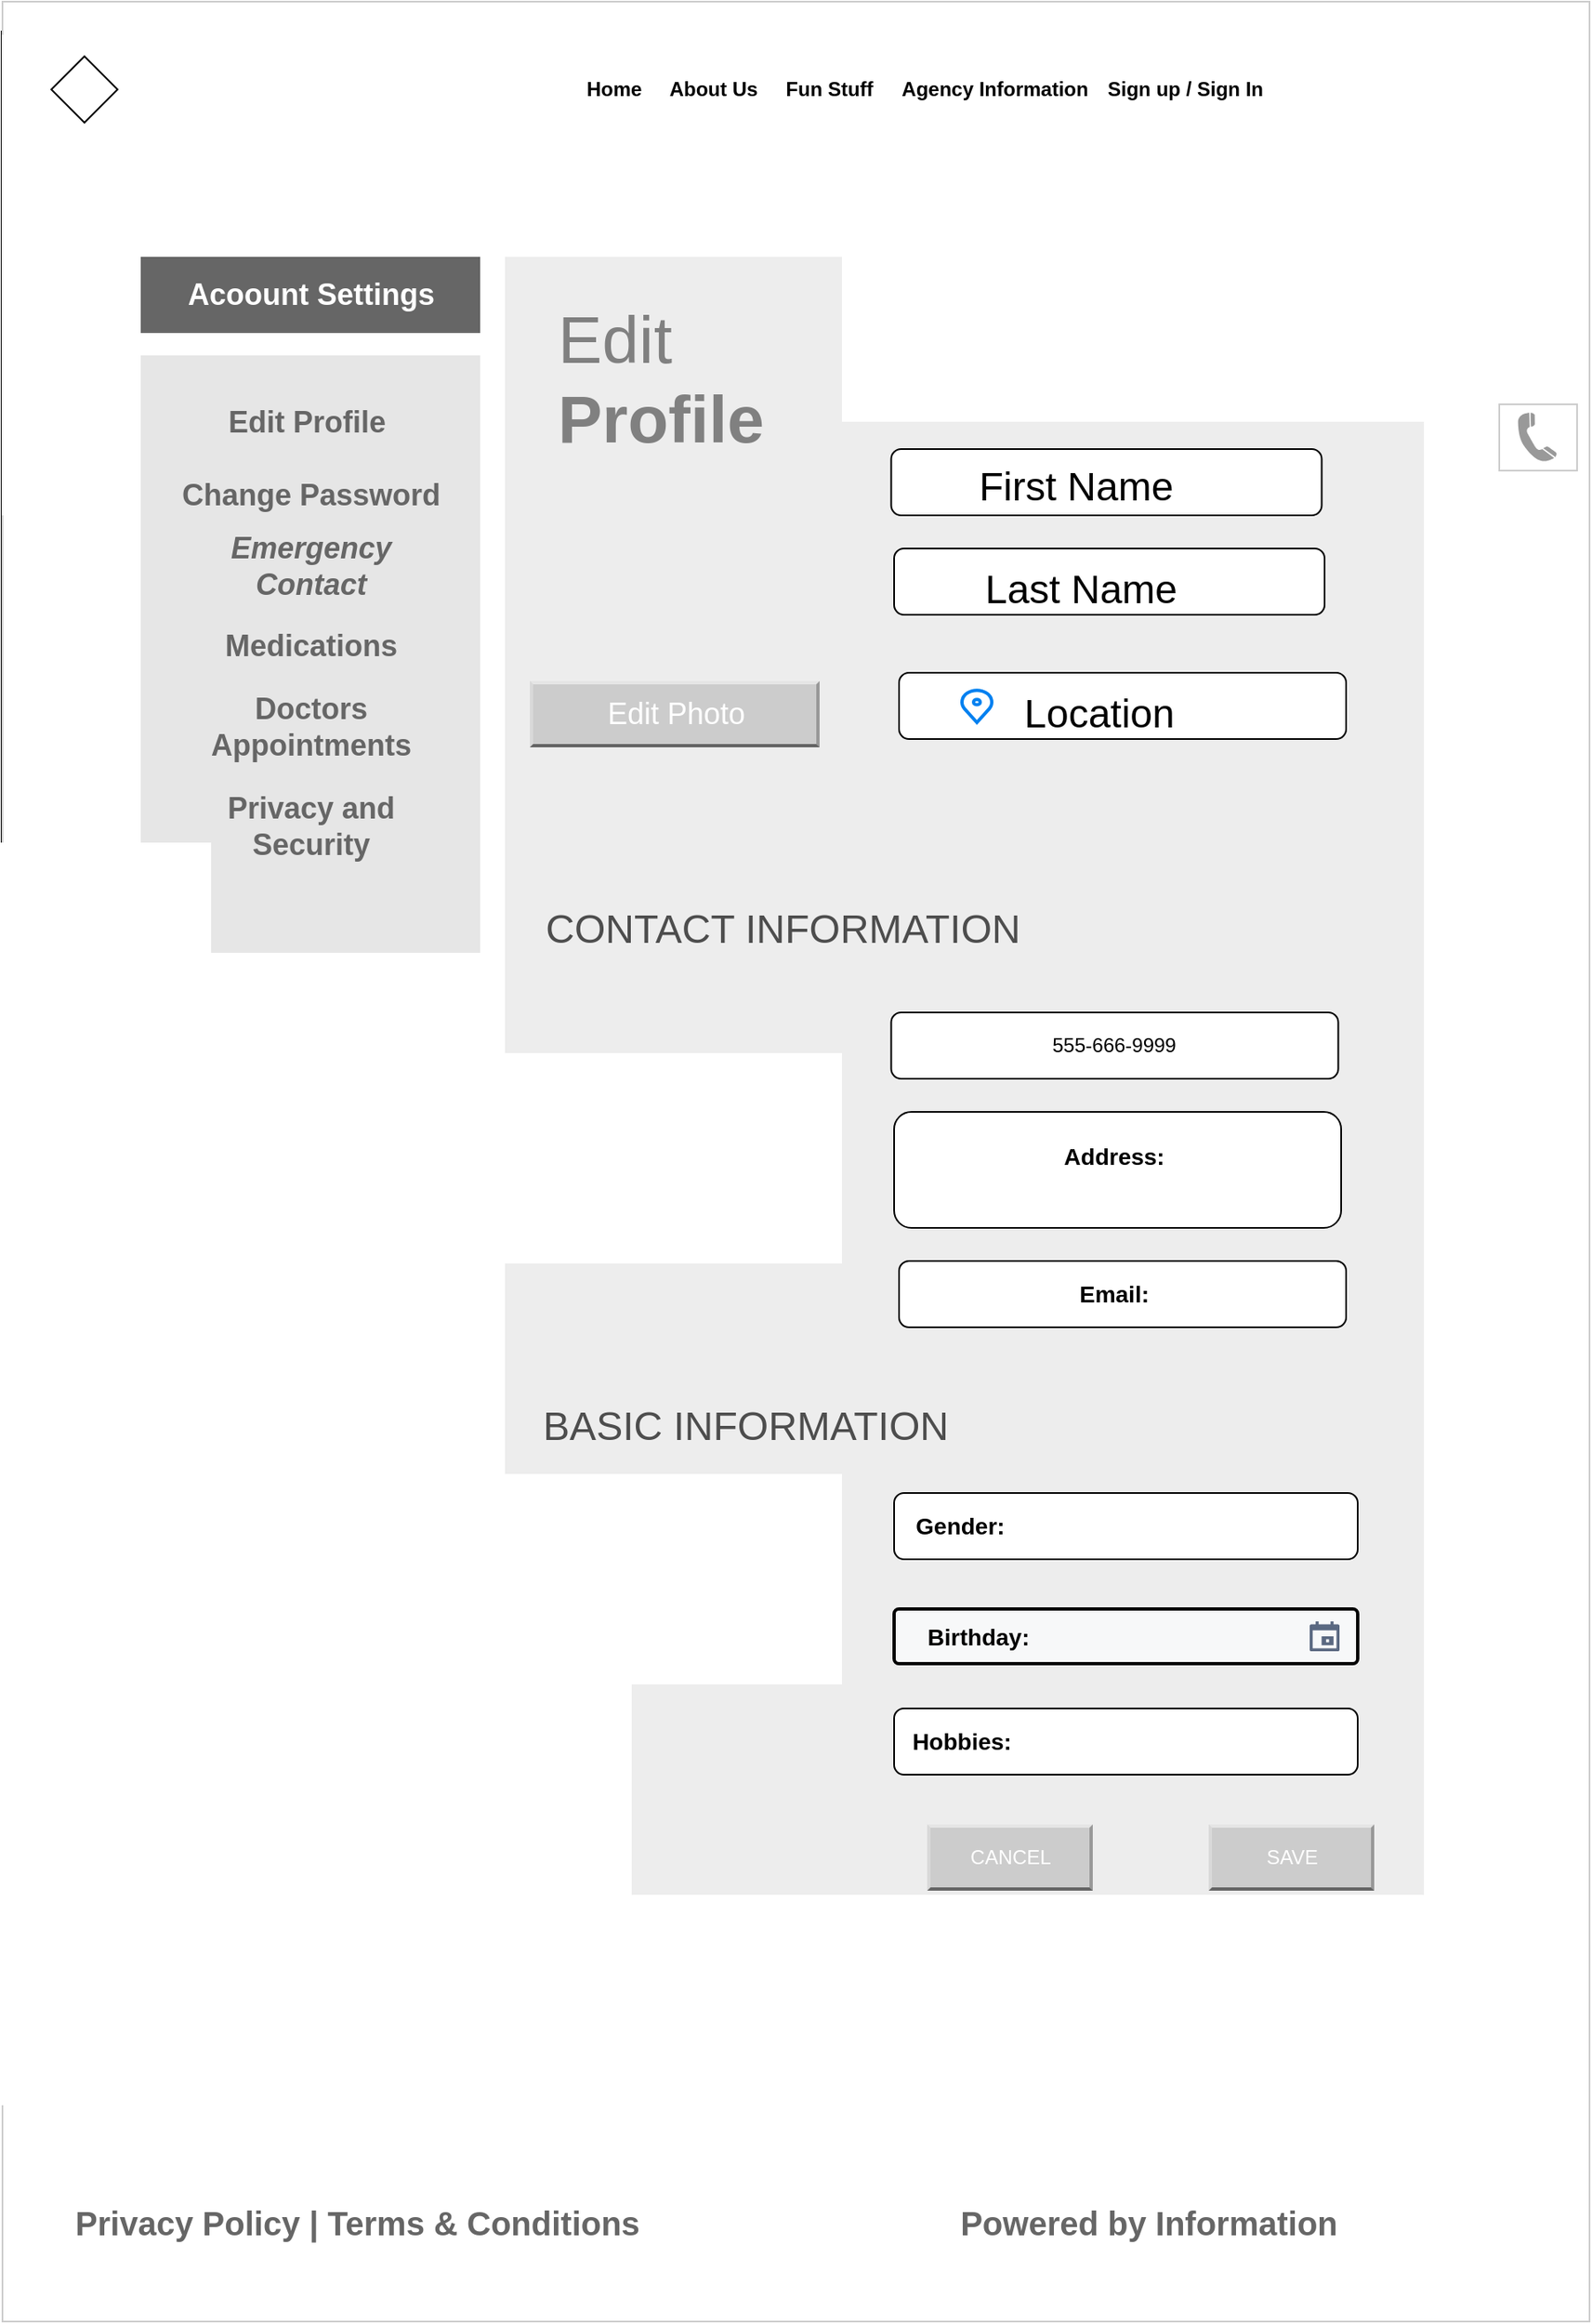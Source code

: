 <mxfile version="13.6.2" type="github" pages="2">
  <diagram id="FG9BS8m6Aq1ZOrA0WvgN" name="Page-1">
    <mxGraphModel dx="473" dy="1358" grid="1" gridSize="10" guides="1" tooltips="1" connect="1" arrows="1" fold="1" page="1" pageScale="1" pageWidth="850" pageHeight="1100" math="0" shadow="0">
      <root>
        <mxCell id="0" />
        <mxCell id="1" parent="0" />
        <mxCell id="u197wY4B6SGhlcCvIEL5-1" value="" style="group" vertex="1" connectable="0" parent="1">
          <mxGeometry x="81" y="-1040" width="959" height="1400" as="geometry" />
        </mxCell>
        <mxCell id="Cww_4uUf4-sxZRk8ilHu-10" value="" style="group;strokeColor=#000000;container=0;" vertex="1" connectable="0" parent="u197wY4B6SGhlcCvIEL5-1">
          <mxGeometry y="18" width="880.5" height="932" as="geometry" />
        </mxCell>
        <mxCell id="Cww_4uUf4-sxZRk8ilHu-11" value="" style="group;fillColor=#E6E6E6;container=0;" vertex="1" connectable="0" parent="u197wY4B6SGhlcCvIEL5-1">
          <mxGeometry y="18" width="880.5" height="932" as="geometry" />
        </mxCell>
        <mxCell id="Cww_4uUf4-sxZRk8ilHu-12" value="" style="rounded=0;whiteSpace=wrap;html=1;strokeColor=#CCCCCC;" vertex="1" parent="u197wY4B6SGhlcCvIEL5-1">
          <mxGeometry x="0.5" width="958.5" height="1400" as="geometry" />
        </mxCell>
        <mxCell id="Cww_4uUf4-sxZRk8ilHu-13" value="" style="rounded=0;whiteSpace=wrap;html=1;fontFamily=Times New Roman;strokeColor=none;" vertex="1" parent="u197wY4B6SGhlcCvIEL5-1">
          <mxGeometry y="20" width="880" height="290" as="geometry" />
        </mxCell>
        <mxCell id="Cww_4uUf4-sxZRk8ilHu-14" value="" style="rhombus;whiteSpace=wrap;html=1;fontFamily=Helvetica;fontSize=12;fontColor=#000000;align=center;strokeColor=#000000;fillColor=#ffffff;" vertex="1" parent="u197wY4B6SGhlcCvIEL5-1">
          <mxGeometry x="30" y="33" width="40" height="40" as="geometry" />
        </mxCell>
        <mxCell id="Cww_4uUf4-sxZRk8ilHu-15" value="" style="group;fontStyle=1" vertex="1" connectable="0" parent="u197wY4B6SGhlcCvIEL5-1">
          <mxGeometry x="350" y="43" width="420" height="20" as="geometry" />
        </mxCell>
        <mxCell id="Cww_4uUf4-sxZRk8ilHu-16" value="&lt;b&gt;Home&lt;/b&gt;" style="text;html=1;strokeColor=none;fillColor=none;align=center;verticalAlign=middle;whiteSpace=wrap;rounded=0;" vertex="1" parent="Cww_4uUf4-sxZRk8ilHu-15">
          <mxGeometry width="40" height="20" as="geometry" />
        </mxCell>
        <mxCell id="Cww_4uUf4-sxZRk8ilHu-17" value="&lt;b&gt;About Us&lt;/b&gt;" style="text;html=1;strokeColor=none;fillColor=none;align=center;verticalAlign=middle;whiteSpace=wrap;rounded=0;" vertex="1" parent="Cww_4uUf4-sxZRk8ilHu-15">
          <mxGeometry x="50" width="60" height="20" as="geometry" />
        </mxCell>
        <mxCell id="Cww_4uUf4-sxZRk8ilHu-18" value="&lt;b&gt;Agency Information&lt;/b&gt;" style="text;html=1;strokeColor=none;fillColor=none;align=center;verticalAlign=middle;whiteSpace=wrap;rounded=0;" vertex="1" parent="Cww_4uUf4-sxZRk8ilHu-15">
          <mxGeometry x="190" width="120" height="20" as="geometry" />
        </mxCell>
        <mxCell id="Cww_4uUf4-sxZRk8ilHu-19" value="&lt;b&gt;Sign up / Sign In&lt;/b&gt;" style="text;html=1;strokeColor=none;fillColor=none;align=center;verticalAlign=middle;whiteSpace=wrap;rounded=0;" vertex="1" parent="Cww_4uUf4-sxZRk8ilHu-15">
          <mxGeometry x="310" width="110" height="20" as="geometry" />
        </mxCell>
        <mxCell id="Cww_4uUf4-sxZRk8ilHu-20" value="Fun Stuff" style="text;html=1;strokeColor=none;fillColor=none;align=center;verticalAlign=middle;whiteSpace=wrap;rounded=0;fontStyle=1" vertex="1" parent="Cww_4uUf4-sxZRk8ilHu-15">
          <mxGeometry x="120" width="60" height="20" as="geometry" />
        </mxCell>
        <mxCell id="Cww_4uUf4-sxZRk8ilHu-21" style="edgeStyle=orthogonalEdgeStyle;rounded=0;orthogonalLoop=1;jettySize=auto;html=1;exitX=0.5;exitY=1;exitDx=0;exitDy=0;" edge="1" parent="Cww_4uUf4-sxZRk8ilHu-15" source="Cww_4uUf4-sxZRk8ilHu-20" target="Cww_4uUf4-sxZRk8ilHu-20">
          <mxGeometry relative="1" as="geometry" />
        </mxCell>
        <mxCell id="Cww_4uUf4-sxZRk8ilHu-22" value="" style="rounded=0;whiteSpace=wrap;html=1;fontColor=#CCCCCC;strokeColor=#CCCCCC;" vertex="1" parent="u197wY4B6SGhlcCvIEL5-1">
          <mxGeometry x="904.5" y="243" width="47" height="40" as="geometry" />
        </mxCell>
        <mxCell id="Cww_4uUf4-sxZRk8ilHu-23" value="" style="shape=mxgraph.signs.tech.telephone_3;html=1;strokeColor=none;verticalLabelPosition=bottom;verticalAlign=top;align=center;fontColor=#CCCCCC;fillColor=#999999;" vertex="1" parent="u197wY4B6SGhlcCvIEL5-1">
          <mxGeometry x="915.75" y="248" width="23.5" height="30" as="geometry" />
        </mxCell>
        <mxCell id="Cww_4uUf4-sxZRk8ilHu-24" value="&lt;b&gt;&lt;font style=&quot;font-size: 20px&quot; color=&quot;#666666&quot;&gt;Powered by Information&lt;/font&gt;&lt;/b&gt;" style="text;html=1;strokeColor=none;fillColor=none;align=center;verticalAlign=middle;whiteSpace=wrap;rounded=0;fontFamily=Helvetica;fontSize=15;fontColor=#FFFFFF;" vertex="1" parent="u197wY4B6SGhlcCvIEL5-1">
          <mxGeometry x="539" y="1330" width="307.5" height="20" as="geometry" />
        </mxCell>
        <mxCell id="Cww_4uUf4-sxZRk8ilHu-25" value="" style="group" vertex="1" connectable="0" parent="u197wY4B6SGhlcCvIEL5-1">
          <mxGeometry x="84" y="154" width="815" height="660" as="geometry" />
        </mxCell>
        <mxCell id="Cww_4uUf4-sxZRk8ilHu-28" value="" style="rounded=0;whiteSpace=wrap;html=1;fillColor=#666666;strokeColor=none;" vertex="1" parent="Cww_4uUf4-sxZRk8ilHu-25">
          <mxGeometry width="205" height="45.961" as="geometry" />
        </mxCell>
        <mxCell id="Cww_4uUf4-sxZRk8ilHu-29" value="" style="rounded=0;whiteSpace=wrap;html=1;fillColor=#E6E6E6;strokeColor=none;" vertex="1" parent="Cww_4uUf4-sxZRk8ilHu-25">
          <mxGeometry y="59.44" width="205" height="360.56" as="geometry" />
        </mxCell>
        <mxCell id="Cww_4uUf4-sxZRk8ilHu-30" value="&lt;font style=&quot;font-size: 18px&quot; color=&quot;#ffffff&quot;&gt;&lt;b&gt;Acoount Settings&lt;/b&gt;&lt;/font&gt;" style="text;html=1;strokeColor=none;fillColor=none;align=center;verticalAlign=middle;whiteSpace=wrap;rounded=0;" vertex="1" parent="Cww_4uUf4-sxZRk8ilHu-25">
          <mxGeometry x="17.5" y="5.362" width="170" height="35.237" as="geometry" />
        </mxCell>
        <mxCell id="Cww_4uUf4-sxZRk8ilHu-31" value="&lt;font color=&quot;#666666&quot;&gt;&lt;span style=&quot;font-size: 18px&quot;&gt;&lt;b&gt;Edit Profile&amp;nbsp;&lt;/b&gt;&lt;/span&gt;&lt;/font&gt;" style="text;html=1;strokeColor=none;fillColor=none;align=center;verticalAlign=middle;whiteSpace=wrap;rounded=0;" vertex="1" parent="Cww_4uUf4-sxZRk8ilHu-25">
          <mxGeometry x="17.5" y="82.73" width="170" height="35.237" as="geometry" />
        </mxCell>
        <mxCell id="Cww_4uUf4-sxZRk8ilHu-32" value="&lt;font color=&quot;#666666&quot;&gt;&lt;span style=&quot;font-size: 18px&quot;&gt;&lt;b&gt;Change Password&lt;/b&gt;&lt;/span&gt;&lt;/font&gt;" style="text;html=1;strokeColor=none;fillColor=none;align=center;verticalAlign=middle;whiteSpace=wrap;rounded=0;" vertex="1" parent="Cww_4uUf4-sxZRk8ilHu-25">
          <mxGeometry x="17.5" y="125.996" width="170" height="35.237" as="geometry" />
        </mxCell>
        <mxCell id="Cww_4uUf4-sxZRk8ilHu-33" value="&lt;font color=&quot;#666666&quot;&gt;&lt;span style=&quot;font-size: 18px&quot;&gt;&lt;b&gt;&lt;i&gt;Emergency Contact&lt;/i&gt;&lt;/b&gt;&lt;/span&gt;&lt;/font&gt;" style="text;html=1;strokeColor=none;fillColor=none;align=center;verticalAlign=middle;whiteSpace=wrap;rounded=0;" vertex="1" parent="Cww_4uUf4-sxZRk8ilHu-25">
          <mxGeometry x="17.5" y="169.023" width="170" height="35.237" as="geometry" />
        </mxCell>
        <mxCell id="Cww_4uUf4-sxZRk8ilHu-34" value="&lt;font color=&quot;#666666&quot;&gt;&lt;span style=&quot;font-size: 18px&quot;&gt;&lt;b&gt;Medications&lt;/b&gt;&lt;/span&gt;&lt;/font&gt;" style="text;html=1;strokeColor=none;fillColor=none;align=center;verticalAlign=middle;whiteSpace=wrap;rounded=0;" vertex="1" parent="Cww_4uUf4-sxZRk8ilHu-25">
          <mxGeometry x="17.5" y="217.29" width="170" height="35.237" as="geometry" />
        </mxCell>
        <mxCell id="Cww_4uUf4-sxZRk8ilHu-35" value="&lt;font color=&quot;#666666&quot;&gt;&lt;span style=&quot;font-size: 18px&quot;&gt;&lt;b&gt;Doctors Appointments&lt;/b&gt;&lt;/span&gt;&lt;/font&gt;" style="text;html=1;strokeColor=none;fillColor=none;align=center;verticalAlign=middle;whiteSpace=wrap;rounded=0;" vertex="1" parent="Cww_4uUf4-sxZRk8ilHu-25">
          <mxGeometry x="17.5" y="265.996" width="170" height="35.237" as="geometry" />
        </mxCell>
        <mxCell id="Cww_4uUf4-sxZRk8ilHu-36" value="&lt;font color=&quot;#666666&quot;&gt;&lt;span style=&quot;font-size: 18px&quot;&gt;&lt;b&gt;Privacy and Security&lt;/b&gt;&lt;/span&gt;&lt;/font&gt;" style="text;html=1;strokeColor=none;fillColor=none;align=center;verticalAlign=middle;whiteSpace=wrap;rounded=0;" vertex="1" parent="Cww_4uUf4-sxZRk8ilHu-25">
          <mxGeometry x="17.5" y="326.003" width="170" height="35.237" as="geometry" />
        </mxCell>
        <mxCell id="Cww_4uUf4-sxZRk8ilHu-57" value="&lt;b&gt;&lt;font style=&quot;font-size: 20px&quot; color=&quot;#666666&quot;&gt;Privacy Policy | Terms &amp;amp; Conditions&lt;/font&gt;&lt;/b&gt;" style="text;html=1;strokeColor=none;fillColor=none;align=center;verticalAlign=middle;whiteSpace=wrap;rounded=0;fontFamily=Helvetica;fontSize=15;fontColor=#FFFFFF;" vertex="1" parent="u197wY4B6SGhlcCvIEL5-1">
          <mxGeometry y="1330" width="430" height="20" as="geometry" />
        </mxCell>
        <mxCell id="Cww_4uUf4-sxZRk8ilHu-58" value="" style="rounded=0;whiteSpace=wrap;html=1;fontFamily=Helvetica;fontSize=25;fontColor=#333333;strokeColor=none;fillColor=#EDEDED;" vertex="1" parent="u197wY4B6SGhlcCvIEL5-1">
          <mxGeometry x="304" y="154" width="555" height="1086" as="geometry" />
        </mxCell>
        <mxCell id="Cww_4uUf4-sxZRk8ilHu-59" value="&lt;font color=&quot;#808080&quot;&gt;Edit&lt;br&gt;&lt;b&gt;Profile&lt;/b&gt;&lt;br&gt;&lt;/font&gt;" style="text;html=1;strokeColor=none;fillColor=none;align=left;verticalAlign=middle;whiteSpace=wrap;rounded=0;fontFamily=Helvetica;fontSize=40;fontColor=#666666;" vertex="1" parent="u197wY4B6SGhlcCvIEL5-1">
          <mxGeometry x="334" y="180" width="220" height="94" as="geometry" />
        </mxCell>
        <mxCell id="Cww_4uUf4-sxZRk8ilHu-86" value="" style="rounded=1;whiteSpace=wrap;html=1;fillColor=#FFFFFF;" vertex="1" parent="u197wY4B6SGhlcCvIEL5-1">
          <mxGeometry x="537.25" y="270" width="260" height="40" as="geometry" />
        </mxCell>
        <mxCell id="Cww_4uUf4-sxZRk8ilHu-88" value="" style="shape=image;html=1;verticalAlign=top;verticalLabelPosition=bottom;labelBackgroundColor=#ffffff;imageAspect=0;aspect=fixed;image=https://cdn0.iconfinder.com/data/icons/small-n-flat/24/678099-profile-filled-128.png;opacity=20;" vertex="1" parent="u197wY4B6SGhlcCvIEL5-1">
          <mxGeometry x="344" y="270" width="128" height="128" as="geometry" />
        </mxCell>
        <mxCell id="Cww_4uUf4-sxZRk8ilHu-81" value="&lt;font style=&quot;font-size: 18px&quot;&gt;Edit Photo&lt;/font&gt;" style="labelPosition=center;verticalLabelPosition=middle;align=center;html=1;shape=mxgraph.basic.shaded_button;dx=2;fontColor=#ffffff;strokeColor=#CCCCCC;fillColor=#CCCCCC;" vertex="1" parent="u197wY4B6SGhlcCvIEL5-1">
          <mxGeometry x="319" y="410" width="175" height="40" as="geometry" />
        </mxCell>
        <mxCell id="Cww_4uUf4-sxZRk8ilHu-93" value="" style="rounded=1;whiteSpace=wrap;html=1;fillColor=#FFFFFF;" vertex="1" parent="u197wY4B6SGhlcCvIEL5-1">
          <mxGeometry x="539" y="330" width="260" height="40" as="geometry" />
        </mxCell>
        <mxCell id="Cww_4uUf4-sxZRk8ilHu-98" value="" style="group" vertex="1" connectable="0" parent="u197wY4B6SGhlcCvIEL5-1">
          <mxGeometry x="569" y="410" width="270" height="40" as="geometry" />
        </mxCell>
        <mxCell id="Cww_4uUf4-sxZRk8ilHu-85" value="" style="rounded=1;whiteSpace=wrap;html=1;fillColor=#FFFFFF;" vertex="1" parent="Cww_4uUf4-sxZRk8ilHu-98">
          <mxGeometry x="-27" y="-5" width="270" height="40" as="geometry" />
        </mxCell>
        <mxCell id="Cww_4uUf4-sxZRk8ilHu-84" value="&lt;font style=&quot;font-size: 24px&quot;&gt;Location&lt;/font&gt;" style="text;html=1;strokeColor=none;fillColor=none;align=center;verticalAlign=middle;whiteSpace=wrap;rounded=0;" vertex="1" parent="Cww_4uUf4-sxZRk8ilHu-98">
          <mxGeometry x="51.25" y="5" width="86" height="30" as="geometry" />
        </mxCell>
        <mxCell id="Cww_4uUf4-sxZRk8ilHu-63" value="" style="html=1;verticalLabelPosition=bottom;align=center;labelBackgroundColor=#ffffff;verticalAlign=top;strokeWidth=2;strokeColor=#0080F0;shadow=0;dashed=0;shape=mxgraph.ios7.icons.location;" vertex="1" parent="Cww_4uUf4-sxZRk8ilHu-98">
          <mxGeometry x="10" y="5" width="20" height="20" as="geometry" />
        </mxCell>
        <mxCell id="Cww_4uUf4-sxZRk8ilHu-64" value="&lt;font style=&quot;font-size: 24px&quot;&gt;CONTACT INFORMATION&lt;/font&gt;" style="text;html=1;strokeColor=none;align=center;verticalAlign=middle;whiteSpace=wrap;rounded=0;fontColor=#4D4D4D;" vertex="1" parent="u197wY4B6SGhlcCvIEL5-1">
          <mxGeometry x="319" y="550" width="306" height="20" as="geometry" />
        </mxCell>
        <mxCell id="Cww_4uUf4-sxZRk8ilHu-66" value="555-666-9999" style="rounded=1;whiteSpace=wrap;html=1;fillColor=#FFFFFF;" vertex="1" parent="u197wY4B6SGhlcCvIEL5-1">
          <mxGeometry x="537.25" y="610" width="270" height="40" as="geometry" />
        </mxCell>
        <mxCell id="Cww_4uUf4-sxZRk8ilHu-69" value="" style="rounded=1;whiteSpace=wrap;html=1;fillColor=#FFFFFF;" vertex="1" parent="u197wY4B6SGhlcCvIEL5-1">
          <mxGeometry x="539" y="670" width="270" height="70" as="geometry" />
        </mxCell>
        <mxCell id="Cww_4uUf4-sxZRk8ilHu-70" value="" style="rounded=1;whiteSpace=wrap;html=1;fillColor=#FFFFFF;" vertex="1" parent="u197wY4B6SGhlcCvIEL5-1">
          <mxGeometry x="542" y="760" width="270" height="40" as="geometry" />
        </mxCell>
        <mxCell id="Cww_4uUf4-sxZRk8ilHu-71" value="&lt;span style=&quot;font-size: 24px&quot;&gt;BASIC INFORMATION&lt;/span&gt;" style="text;html=1;strokeColor=none;align=center;verticalAlign=middle;whiteSpace=wrap;rounded=0;fontColor=#4D4D4D;" vertex="1" parent="u197wY4B6SGhlcCvIEL5-1">
          <mxGeometry x="319" y="850" width="261" height="20" as="geometry" />
        </mxCell>
        <mxCell id="Cww_4uUf4-sxZRk8ilHu-75" value="" style="rounded=1;whiteSpace=wrap;html=1;fillColor=#FFFFFF;" vertex="1" parent="u197wY4B6SGhlcCvIEL5-1">
          <mxGeometry x="539" y="900" width="280" height="40" as="geometry" />
        </mxCell>
        <mxCell id="Cww_4uUf4-sxZRk8ilHu-82" value="" style="rounded=1;arcSize=9;fillColor=#F7F8F9;align=left;spacingLeft=5;html=1;strokeWidth=2;fontColor=#596780;fontSize=12" vertex="1" parent="u197wY4B6SGhlcCvIEL5-1">
          <mxGeometry x="539" y="970" width="280" height="33" as="geometry" />
        </mxCell>
        <mxCell id="Cww_4uUf4-sxZRk8ilHu-83" value="" style="shape=mxgraph.gmdl.calendar;fillColor=#5A6881;strokeColor=none" vertex="1" parent="Cww_4uUf4-sxZRk8ilHu-82">
          <mxGeometry x="1" y="0.5" width="18" height="18" relative="1" as="geometry">
            <mxPoint x="-29" y="-9" as="offset" />
          </mxGeometry>
        </mxCell>
        <mxCell id="Cww_4uUf4-sxZRk8ilHu-74" value="&lt;span style=&quot;font-size: 14px&quot;&gt;&lt;b&gt;Birthday:&lt;/b&gt;&lt;/span&gt;" style="text;html=1;strokeColor=none;fillColor=none;align=center;verticalAlign=middle;whiteSpace=wrap;rounded=0;" vertex="1" parent="Cww_4uUf4-sxZRk8ilHu-82">
          <mxGeometry x="21" y="6.5" width="60" height="20" as="geometry" />
        </mxCell>
        <mxCell id="Cww_4uUf4-sxZRk8ilHu-77" value="" style="rounded=1;whiteSpace=wrap;html=1;fillColor=#FFFFFF;" vertex="1" parent="u197wY4B6SGhlcCvIEL5-1">
          <mxGeometry x="539" y="1030" width="280" height="40" as="geometry" />
        </mxCell>
        <mxCell id="Cww_4uUf4-sxZRk8ilHu-80" value="CANCEL" style="labelPosition=center;verticalLabelPosition=middle;align=center;html=1;shape=mxgraph.basic.shaded_button;dx=2;strokeColor=#006EAF;fontColor=#ffffff;fillColor=#CCCCCC;" vertex="1" parent="u197wY4B6SGhlcCvIEL5-1">
          <mxGeometry x="559" y="1100" width="100" height="40" as="geometry" />
        </mxCell>
        <mxCell id="Cww_4uUf4-sxZRk8ilHu-79" value="SAVE&lt;span style=&quot;font-family: monospace; font-size: 0px;&quot;&gt;%3CmxGraphModel%3E%3Croot%3E%3CmxCell%20id%3D%220%22%2F%3E%3CmxCell%20id%3D%221%22%20parent%3D%220%22%2F%3E%3CmxCell%20id%3D%222%22%20value%3D%22%22%20style%3D%22shape%3Ddelay%3BwhiteSpace%3Dwrap%3Bhtml%3D1%3BfillColor%3D%23FFFFFF%3BfontColor%3D%234D4D4D%3B%22%20vertex%3D%221%22%20parent%3D%221%22%3E%3CmxGeometry%20x%3D%2290%22%20y%3D%221070%22%20width%3D%22100%22%20height%3D%2230%22%20as%3D%22geometry%22%2F%3E%3C%2FmxCell%3E%3C%2Froot%3E%3C%2FmxGraphModel%3E&lt;/span&gt;&lt;span style=&quot;font-family: monospace; font-size: 0px;&quot;&gt;%3CmxGraphModel%3E%3Croot%3E%3CmxCell%20id%3D%220%22%2F%3E%3CmxCell%20id%3D%221%22%20parent%3D%220%22%2F%3E%3CmxCell%20id%3D%222%22%20value%3D%22%22%20style%3D%22shape%3Ddelay%3BwhiteSpace%3Dwrap%3Bhtml%3D1%3BfillColor%3D%23FFFFFF%3BfontColor%3D%234D4D4D%3B%22%20vertex%3D%221%22%20parent%3D%221%22%3E%3CmxGeometry%20x%3D%2290%22%20y%3D%221070%22%20width%3D%22100%22%20height%3D%2230%22%20as%3D%22geometry%22%2F%3E%3C%2FmxCell%3E%3C%2Froot%3E%3C%2FmxGraphModel%3E&lt;/span&gt;" style="labelPosition=center;verticalLabelPosition=middle;align=center;html=1;shape=mxgraph.basic.shaded_button;dx=2;strokeColor=#006EAF;fontColor=#ffffff;fillColor=#CCCCCC;" vertex="1" parent="u197wY4B6SGhlcCvIEL5-1">
          <mxGeometry x="729" y="1100" width="100" height="40" as="geometry" />
        </mxCell>
        <mxCell id="Cww_4uUf4-sxZRk8ilHu-68" value="&lt;font style=&quot;font-size: 14px&quot;&gt;&lt;b&gt;Email:&lt;/b&gt;&lt;/font&gt;" style="text;html=1;strokeColor=none;fillColor=none;align=center;verticalAlign=middle;whiteSpace=wrap;rounded=0;" vertex="1" parent="u197wY4B6SGhlcCvIEL5-1">
          <mxGeometry x="647.25" y="770" width="50" height="20" as="geometry" />
        </mxCell>
        <mxCell id="Cww_4uUf4-sxZRk8ilHu-67" value="&lt;span style=&quot;font-size: 14px&quot;&gt;&lt;b&gt;Address:&lt;/b&gt;&lt;/span&gt;" style="text;html=1;strokeColor=none;fillColor=none;align=center;verticalAlign=middle;whiteSpace=wrap;rounded=0;" vertex="1" parent="u197wY4B6SGhlcCvIEL5-1">
          <mxGeometry x="642.25" y="687" width="60" height="20" as="geometry" />
        </mxCell>
        <mxCell id="Cww_4uUf4-sxZRk8ilHu-72" value="&lt;span style=&quot;font-size: 14px&quot;&gt;&lt;b&gt;Gender:&lt;/b&gt;&lt;/span&gt;" style="text;html=1;strokeColor=none;fillColor=none;align=center;verticalAlign=middle;whiteSpace=wrap;rounded=0;" vertex="1" parent="u197wY4B6SGhlcCvIEL5-1">
          <mxGeometry x="549" y="910" width="60" height="20" as="geometry" />
        </mxCell>
        <mxCell id="Cww_4uUf4-sxZRk8ilHu-73" value="&lt;span style=&quot;font-size: 14px&quot;&gt;&lt;b&gt;Hobbies:&lt;/b&gt;&lt;/span&gt;" style="text;html=1;strokeColor=none;fillColor=none;align=center;verticalAlign=middle;whiteSpace=wrap;rounded=0;" vertex="1" parent="u197wY4B6SGhlcCvIEL5-1">
          <mxGeometry x="550" y="1040" width="60" height="20" as="geometry" />
        </mxCell>
        <mxCell id="Cww_4uUf4-sxZRk8ilHu-76" style="edgeStyle=orthogonalEdgeStyle;rounded=0;orthogonalLoop=1;jettySize=auto;html=1;exitX=0.5;exitY=1;exitDx=0;exitDy=0;fontColor=#4D4D4D;" edge="1" parent="u197wY4B6SGhlcCvIEL5-1" source="Cww_4uUf4-sxZRk8ilHu-73" target="Cww_4uUf4-sxZRk8ilHu-73">
          <mxGeometry relative="1" as="geometry" />
        </mxCell>
        <mxCell id="Cww_4uUf4-sxZRk8ilHu-87" value="&lt;font style=&quot;font-size: 24px&quot;&gt;Last Name&lt;/font&gt;" style="text;html=1;strokeColor=none;fillColor=none;align=center;verticalAlign=middle;whiteSpace=wrap;rounded=0;" vertex="1" parent="u197wY4B6SGhlcCvIEL5-1">
          <mxGeometry x="589" y="340" width="126" height="30" as="geometry" />
        </mxCell>
        <mxCell id="Cww_4uUf4-sxZRk8ilHu-100" value="&lt;font style=&quot;font-size: 24px&quot;&gt;First Name&lt;/font&gt;" style="text;html=1;strokeColor=none;fillColor=none;align=center;verticalAlign=middle;whiteSpace=wrap;rounded=0;" vertex="1" parent="u197wY4B6SGhlcCvIEL5-1">
          <mxGeometry x="586" y="278" width="126" height="30" as="geometry" />
        </mxCell>
      </root>
    </mxGraphModel>
  </diagram>
  <diagram id="ovaR8N8WrJw3hFMRFfUv" name="Page-2">
    <mxGraphModel dx="828" dy="1552" grid="1" gridSize="10" guides="1" tooltips="1" connect="1" arrows="1" fold="1" page="1" pageScale="1" pageWidth="850" pageHeight="1100" math="0" shadow="0">
      <root>
        <mxCell id="Gfk7INZrDM2vCeWvqn-7-0" />
        <mxCell id="Gfk7INZrDM2vCeWvqn-7-1" parent="Gfk7INZrDM2vCeWvqn-7-0" />
        <mxCell id="RSS6CRKbhPHFAODeai5Q-0" value="" style="group" vertex="1" connectable="0" parent="Gfk7INZrDM2vCeWvqn-7-1">
          <mxGeometry x="81" y="-1050" width="959" height="1400" as="geometry" />
        </mxCell>
        <mxCell id="RSS6CRKbhPHFAODeai5Q-1" value="" style="group;strokeColor=#000000;container=0;" vertex="1" connectable="0" parent="RSS6CRKbhPHFAODeai5Q-0">
          <mxGeometry y="18" width="880.5" height="932" as="geometry" />
        </mxCell>
        <mxCell id="RSS6CRKbhPHFAODeai5Q-2" value="" style="group;fillColor=#E6E6E6;container=0;" vertex="1" connectable="0" parent="RSS6CRKbhPHFAODeai5Q-0">
          <mxGeometry y="18" width="880.5" height="932" as="geometry" />
        </mxCell>
        <mxCell id="RSS6CRKbhPHFAODeai5Q-3" value="" style="rounded=0;whiteSpace=wrap;html=1;strokeColor=#CCCCCC;" vertex="1" parent="RSS6CRKbhPHFAODeai5Q-0">
          <mxGeometry x="0.5" width="958.5" height="1400" as="geometry" />
        </mxCell>
        <mxCell id="RSS6CRKbhPHFAODeai5Q-4" value="" style="rounded=0;whiteSpace=wrap;html=1;fontFamily=Times New Roman;strokeColor=none;" vertex="1" parent="RSS6CRKbhPHFAODeai5Q-0">
          <mxGeometry y="20" width="880" height="290" as="geometry" />
        </mxCell>
        <mxCell id="RSS6CRKbhPHFAODeai5Q-5" value="" style="rhombus;whiteSpace=wrap;html=1;fontFamily=Helvetica;fontSize=12;fontColor=#000000;align=center;strokeColor=#000000;fillColor=#ffffff;" vertex="1" parent="RSS6CRKbhPHFAODeai5Q-0">
          <mxGeometry x="30" y="33" width="40" height="40" as="geometry" />
        </mxCell>
        <mxCell id="RSS6CRKbhPHFAODeai5Q-6" value="" style="group;fontStyle=1" vertex="1" connectable="0" parent="RSS6CRKbhPHFAODeai5Q-0">
          <mxGeometry x="350" y="43" width="420" height="20" as="geometry" />
        </mxCell>
        <mxCell id="RSS6CRKbhPHFAODeai5Q-7" value="&lt;b&gt;Home&lt;/b&gt;" style="text;html=1;strokeColor=none;fillColor=none;align=center;verticalAlign=middle;whiteSpace=wrap;rounded=0;" vertex="1" parent="RSS6CRKbhPHFAODeai5Q-6">
          <mxGeometry width="40" height="20" as="geometry" />
        </mxCell>
        <mxCell id="RSS6CRKbhPHFAODeai5Q-8" value="&lt;b&gt;About Us&lt;/b&gt;" style="text;html=1;strokeColor=none;fillColor=none;align=center;verticalAlign=middle;whiteSpace=wrap;rounded=0;" vertex="1" parent="RSS6CRKbhPHFAODeai5Q-6">
          <mxGeometry x="50" width="60" height="20" as="geometry" />
        </mxCell>
        <mxCell id="RSS6CRKbhPHFAODeai5Q-9" value="&lt;b&gt;Agency Information&lt;/b&gt;" style="text;html=1;strokeColor=none;fillColor=none;align=center;verticalAlign=middle;whiteSpace=wrap;rounded=0;" vertex="1" parent="RSS6CRKbhPHFAODeai5Q-6">
          <mxGeometry x="190" width="120" height="20" as="geometry" />
        </mxCell>
        <mxCell id="RSS6CRKbhPHFAODeai5Q-10" value="&lt;b&gt;Sign up / Sign In&lt;/b&gt;" style="text;html=1;strokeColor=none;fillColor=none;align=center;verticalAlign=middle;whiteSpace=wrap;rounded=0;" vertex="1" parent="RSS6CRKbhPHFAODeai5Q-6">
          <mxGeometry x="310" width="110" height="20" as="geometry" />
        </mxCell>
        <mxCell id="RSS6CRKbhPHFAODeai5Q-11" value="Fun Stuff" style="text;html=1;strokeColor=none;fillColor=none;align=center;verticalAlign=middle;whiteSpace=wrap;rounded=0;fontStyle=1" vertex="1" parent="RSS6CRKbhPHFAODeai5Q-6">
          <mxGeometry x="120" width="60" height="20" as="geometry" />
        </mxCell>
        <mxCell id="RSS6CRKbhPHFAODeai5Q-12" style="edgeStyle=orthogonalEdgeStyle;rounded=0;orthogonalLoop=1;jettySize=auto;html=1;exitX=0.5;exitY=1;exitDx=0;exitDy=0;" edge="1" parent="RSS6CRKbhPHFAODeai5Q-6" source="RSS6CRKbhPHFAODeai5Q-11" target="RSS6CRKbhPHFAODeai5Q-11">
          <mxGeometry relative="1" as="geometry" />
        </mxCell>
        <mxCell id="RSS6CRKbhPHFAODeai5Q-13" value="" style="rounded=0;whiteSpace=wrap;html=1;fontColor=#CCCCCC;strokeColor=#CCCCCC;" vertex="1" parent="RSS6CRKbhPHFAODeai5Q-0">
          <mxGeometry x="904.5" y="243" width="47" height="40" as="geometry" />
        </mxCell>
        <mxCell id="RSS6CRKbhPHFAODeai5Q-14" value="" style="shape=mxgraph.signs.tech.telephone_3;html=1;strokeColor=none;verticalLabelPosition=bottom;verticalAlign=top;align=center;fontColor=#CCCCCC;fillColor=#999999;" vertex="1" parent="RSS6CRKbhPHFAODeai5Q-0">
          <mxGeometry x="915.75" y="248" width="23.5" height="30" as="geometry" />
        </mxCell>
        <mxCell id="RSS6CRKbhPHFAODeai5Q-15" value="&lt;b&gt;&lt;font style=&quot;font-size: 20px&quot; color=&quot;#666666&quot;&gt;Powered by Information&lt;/font&gt;&lt;/b&gt;" style="text;html=1;strokeColor=none;fillColor=none;align=center;verticalAlign=middle;whiteSpace=wrap;rounded=0;fontFamily=Helvetica;fontSize=15;fontColor=#FFFFFF;" vertex="1" parent="RSS6CRKbhPHFAODeai5Q-0">
          <mxGeometry x="539" y="1330" width="307.5" height="20" as="geometry" />
        </mxCell>
        <mxCell id="RSS6CRKbhPHFAODeai5Q-16" value="" style="group" vertex="1" connectable="0" parent="RSS6CRKbhPHFAODeai5Q-0">
          <mxGeometry x="84" y="154" width="815" height="660" as="geometry" />
        </mxCell>
        <mxCell id="RSS6CRKbhPHFAODeai5Q-17" value="" style="rounded=0;whiteSpace=wrap;html=1;fillColor=#666666;strokeColor=none;" vertex="1" parent="RSS6CRKbhPHFAODeai5Q-16">
          <mxGeometry width="205" height="45.961" as="geometry" />
        </mxCell>
        <mxCell id="RSS6CRKbhPHFAODeai5Q-18" value="" style="rounded=0;whiteSpace=wrap;html=1;fillColor=#E6E6E6;strokeColor=none;" vertex="1" parent="RSS6CRKbhPHFAODeai5Q-16">
          <mxGeometry y="59.44" width="205" height="360.56" as="geometry" />
        </mxCell>
        <mxCell id="RSS6CRKbhPHFAODeai5Q-19" value="&lt;font style=&quot;font-size: 18px&quot; color=&quot;#ffffff&quot;&gt;&lt;b&gt;Acoount Settings&lt;/b&gt;&lt;/font&gt;" style="text;html=1;strokeColor=none;fillColor=none;align=center;verticalAlign=middle;whiteSpace=wrap;rounded=0;" vertex="1" parent="RSS6CRKbhPHFAODeai5Q-16">
          <mxGeometry x="17.5" y="5.362" width="170" height="35.237" as="geometry" />
        </mxCell>
        <mxCell id="RSS6CRKbhPHFAODeai5Q-20" value="&lt;font color=&quot;#666666&quot;&gt;&lt;span style=&quot;font-size: 18px&quot;&gt;&lt;b&gt;Edit Profile&amp;nbsp;&lt;/b&gt;&lt;/span&gt;&lt;/font&gt;" style="text;html=1;strokeColor=none;fillColor=none;align=center;verticalAlign=middle;whiteSpace=wrap;rounded=0;" vertex="1" parent="RSS6CRKbhPHFAODeai5Q-16">
          <mxGeometry x="17.5" y="82.73" width="170" height="35.237" as="geometry" />
        </mxCell>
        <mxCell id="RSS6CRKbhPHFAODeai5Q-21" value="&lt;font color=&quot;#666666&quot;&gt;&lt;span style=&quot;font-size: 18px&quot;&gt;&lt;b&gt;Change Password&lt;/b&gt;&lt;/span&gt;&lt;/font&gt;" style="text;html=1;strokeColor=none;fillColor=none;align=center;verticalAlign=middle;whiteSpace=wrap;rounded=0;" vertex="1" parent="RSS6CRKbhPHFAODeai5Q-16">
          <mxGeometry x="17.5" y="125.996" width="170" height="35.237" as="geometry" />
        </mxCell>
        <mxCell id="RSS6CRKbhPHFAODeai5Q-22" value="&lt;font color=&quot;#666666&quot;&gt;&lt;span style=&quot;font-size: 18px&quot;&gt;&lt;b&gt;&lt;i&gt;Emergency Contact&lt;/i&gt;&lt;/b&gt;&lt;/span&gt;&lt;/font&gt;" style="text;html=1;strokeColor=none;fillColor=none;align=center;verticalAlign=middle;whiteSpace=wrap;rounded=0;" vertex="1" parent="RSS6CRKbhPHFAODeai5Q-16">
          <mxGeometry x="17.5" y="169.023" width="170" height="35.237" as="geometry" />
        </mxCell>
        <mxCell id="RSS6CRKbhPHFAODeai5Q-23" value="&lt;font color=&quot;#666666&quot;&gt;&lt;span style=&quot;font-size: 18px&quot;&gt;&lt;b&gt;Medications&lt;/b&gt;&lt;/span&gt;&lt;/font&gt;" style="text;html=1;strokeColor=none;fillColor=none;align=center;verticalAlign=middle;whiteSpace=wrap;rounded=0;" vertex="1" parent="RSS6CRKbhPHFAODeai5Q-16">
          <mxGeometry x="17.5" y="217.29" width="170" height="35.237" as="geometry" />
        </mxCell>
        <mxCell id="RSS6CRKbhPHFAODeai5Q-24" value="&lt;font color=&quot;#666666&quot;&gt;&lt;span style=&quot;font-size: 18px&quot;&gt;&lt;b&gt;Doctors Appointments&lt;/b&gt;&lt;/span&gt;&lt;/font&gt;" style="text;html=1;strokeColor=none;fillColor=none;align=center;verticalAlign=middle;whiteSpace=wrap;rounded=0;" vertex="1" parent="RSS6CRKbhPHFAODeai5Q-16">
          <mxGeometry x="17.5" y="265.996" width="170" height="35.237" as="geometry" />
        </mxCell>
        <mxCell id="RSS6CRKbhPHFAODeai5Q-25" value="&lt;font color=&quot;#666666&quot;&gt;&lt;span style=&quot;font-size: 18px&quot;&gt;&lt;b&gt;Privacy and Security&lt;/b&gt;&lt;/span&gt;&lt;/font&gt;" style="text;html=1;strokeColor=none;fillColor=none;align=center;verticalAlign=middle;whiteSpace=wrap;rounded=0;" vertex="1" parent="RSS6CRKbhPHFAODeai5Q-16">
          <mxGeometry x="17.5" y="326.003" width="170" height="35.237" as="geometry" />
        </mxCell>
        <mxCell id="RSS6CRKbhPHFAODeai5Q-26" value="&lt;b&gt;&lt;font style=&quot;font-size: 20px&quot; color=&quot;#666666&quot;&gt;Privacy Policy | Terms &amp;amp; Conditions&lt;/font&gt;&lt;/b&gt;" style="text;html=1;strokeColor=none;fillColor=none;align=center;verticalAlign=middle;whiteSpace=wrap;rounded=0;fontFamily=Helvetica;fontSize=15;fontColor=#FFFFFF;" vertex="1" parent="RSS6CRKbhPHFAODeai5Q-0">
          <mxGeometry y="1330" width="430" height="20" as="geometry" />
        </mxCell>
        <mxCell id="RSS6CRKbhPHFAODeai5Q-27" value="" style="rounded=0;whiteSpace=wrap;html=1;fontFamily=Helvetica;fontSize=25;fontColor=#333333;strokeColor=none;fillColor=#EDEDED;" vertex="1" parent="RSS6CRKbhPHFAODeai5Q-0">
          <mxGeometry x="304" y="154" width="555" height="1086" as="geometry" />
        </mxCell>
        <mxCell id="RSS6CRKbhPHFAODeai5Q-28" value="&lt;font color=&quot;#808080&quot;&gt;&lt;br&gt;&lt;b&gt;Profile&lt;/b&gt;&lt;br&gt;&lt;/font&gt;" style="text;html=1;strokeColor=none;fillColor=none;align=left;verticalAlign=middle;whiteSpace=wrap;rounded=0;fontFamily=Helvetica;fontSize=40;fontColor=#666666;" vertex="1" parent="RSS6CRKbhPHFAODeai5Q-0">
          <mxGeometry x="322" y="154" width="220" height="34" as="geometry" />
        </mxCell>
        <mxCell id="RSS6CRKbhPHFAODeai5Q-29" value="" style="rounded=1;whiteSpace=wrap;html=1;fillColor=#FFFFFF;" vertex="1" parent="RSS6CRKbhPHFAODeai5Q-0">
          <mxGeometry x="537.25" y="270" width="260" height="40" as="geometry" />
        </mxCell>
        <mxCell id="RSS6CRKbhPHFAODeai5Q-30" value="" style="shape=image;html=1;verticalAlign=top;verticalLabelPosition=bottom;labelBackgroundColor=#ffffff;imageAspect=0;aspect=fixed;image=https://cdn0.iconfinder.com/data/icons/small-n-flat/24/678099-profile-filled-128.png" vertex="1" parent="RSS6CRKbhPHFAODeai5Q-0">
          <mxGeometry x="322" y="240" width="128" height="128" as="geometry" />
        </mxCell>
        <mxCell id="RSS6CRKbhPHFAODeai5Q-31" value="&lt;font style=&quot;font-size: 18px&quot;&gt;Edit Photo&lt;/font&gt;" style="labelPosition=center;verticalLabelPosition=middle;align=center;html=1;shape=mxgraph.basic.shaded_button;dx=2;fontColor=#ffffff;strokeColor=#CCCCCC;fillColor=#CCCCCC;" vertex="1" parent="RSS6CRKbhPHFAODeai5Q-0">
          <mxGeometry x="309" y="390" width="175" height="40" as="geometry" />
        </mxCell>
        <mxCell id="RSS6CRKbhPHFAODeai5Q-32" value="" style="rounded=1;whiteSpace=wrap;html=1;fillColor=#FFFFFF;" vertex="1" parent="RSS6CRKbhPHFAODeai5Q-0">
          <mxGeometry x="539" y="330" width="260" height="40" as="geometry" />
        </mxCell>
        <mxCell id="RSS6CRKbhPHFAODeai5Q-33" value="" style="group" vertex="1" connectable="0" parent="RSS6CRKbhPHFAODeai5Q-0">
          <mxGeometry x="569" y="410" width="270" height="40" as="geometry" />
        </mxCell>
        <mxCell id="RSS6CRKbhPHFAODeai5Q-34" value="" style="rounded=1;whiteSpace=wrap;html=1;fillColor=#FFFFFF;" vertex="1" parent="RSS6CRKbhPHFAODeai5Q-33">
          <mxGeometry x="-27" y="-5" width="270" height="40" as="geometry" />
        </mxCell>
        <mxCell id="RSS6CRKbhPHFAODeai5Q-35" value="&lt;font style=&quot;font-size: 24px&quot;&gt;Location&lt;/font&gt;" style="text;html=1;strokeColor=none;fillColor=none;align=center;verticalAlign=middle;whiteSpace=wrap;rounded=0;" vertex="1" parent="RSS6CRKbhPHFAODeai5Q-33">
          <mxGeometry x="51.25" y="5" width="86" height="30" as="geometry" />
        </mxCell>
        <mxCell id="RSS6CRKbhPHFAODeai5Q-36" value="" style="html=1;verticalLabelPosition=bottom;align=center;labelBackgroundColor=#ffffff;verticalAlign=top;strokeWidth=2;strokeColor=#0080F0;shadow=0;dashed=0;shape=mxgraph.ios7.icons.location;" vertex="1" parent="RSS6CRKbhPHFAODeai5Q-33">
          <mxGeometry x="10" y="5" width="20" height="20" as="geometry" />
        </mxCell>
        <mxCell id="RSS6CRKbhPHFAODeai5Q-37" value="&lt;font style=&quot;font-size: 24px&quot;&gt;CONTACT INFORMATION&lt;/font&gt;" style="text;html=1;strokeColor=none;fillColor=#FFFFFF;align=center;verticalAlign=middle;whiteSpace=wrap;rounded=0;fontColor=#4D4D4D;" vertex="1" parent="RSS6CRKbhPHFAODeai5Q-0">
          <mxGeometry x="319" y="550" width="306" height="20" as="geometry" />
        </mxCell>
        <mxCell id="RSS6CRKbhPHFAODeai5Q-38" value="555-666-9999" style="rounded=1;whiteSpace=wrap;html=1;fillColor=#FFFFFF;" vertex="1" parent="RSS6CRKbhPHFAODeai5Q-0">
          <mxGeometry x="537.25" y="610" width="270" height="40" as="geometry" />
        </mxCell>
        <mxCell id="RSS6CRKbhPHFAODeai5Q-39" value="" style="rounded=1;whiteSpace=wrap;html=1;fillColor=#FFFFFF;" vertex="1" parent="RSS6CRKbhPHFAODeai5Q-0">
          <mxGeometry x="539" y="670" width="270" height="70" as="geometry" />
        </mxCell>
        <mxCell id="RSS6CRKbhPHFAODeai5Q-40" value="" style="rounded=1;whiteSpace=wrap;html=1;fillColor=#FFFFFF;" vertex="1" parent="RSS6CRKbhPHFAODeai5Q-0">
          <mxGeometry x="542" y="760" width="270" height="40" as="geometry" />
        </mxCell>
        <mxCell id="RSS6CRKbhPHFAODeai5Q-41" value="&lt;span style=&quot;font-size: 24px&quot;&gt;BASIC INFORMATION&lt;/span&gt;" style="text;html=1;strokeColor=none;fillColor=#FFFFFF;align=center;verticalAlign=middle;whiteSpace=wrap;rounded=0;fontColor=#4D4D4D;" vertex="1" parent="RSS6CRKbhPHFAODeai5Q-0">
          <mxGeometry x="319" y="850" width="261" height="20" as="geometry" />
        </mxCell>
        <mxCell id="RSS6CRKbhPHFAODeai5Q-42" value="" style="rounded=1;whiteSpace=wrap;html=1;fillColor=#FFFFFF;" vertex="1" parent="RSS6CRKbhPHFAODeai5Q-0">
          <mxGeometry x="539" y="900" width="280" height="40" as="geometry" />
        </mxCell>
        <mxCell id="RSS6CRKbhPHFAODeai5Q-43" value="" style="rounded=1;arcSize=9;fillColor=#F7F8F9;align=left;spacingLeft=5;html=1;strokeWidth=2;fontColor=#596780;fontSize=12" vertex="1" parent="RSS6CRKbhPHFAODeai5Q-0">
          <mxGeometry x="539" y="970" width="280" height="33" as="geometry" />
        </mxCell>
        <mxCell id="RSS6CRKbhPHFAODeai5Q-44" value="" style="shape=mxgraph.gmdl.calendar;fillColor=#5A6881;strokeColor=none" vertex="1" parent="RSS6CRKbhPHFAODeai5Q-43">
          <mxGeometry x="1" y="0.5" width="18" height="18" relative="1" as="geometry">
            <mxPoint x="-29" y="-9" as="offset" />
          </mxGeometry>
        </mxCell>
        <mxCell id="RSS6CRKbhPHFAODeai5Q-45" value="&lt;span style=&quot;font-size: 14px&quot;&gt;&lt;b&gt;Birthday:&lt;/b&gt;&lt;/span&gt;" style="text;html=1;strokeColor=none;fillColor=none;align=center;verticalAlign=middle;whiteSpace=wrap;rounded=0;" vertex="1" parent="RSS6CRKbhPHFAODeai5Q-43">
          <mxGeometry x="21" y="6.5" width="60" height="20" as="geometry" />
        </mxCell>
        <mxCell id="RSS6CRKbhPHFAODeai5Q-46" value="" style="rounded=1;whiteSpace=wrap;html=1;fillColor=#FFFFFF;" vertex="1" parent="RSS6CRKbhPHFAODeai5Q-0">
          <mxGeometry x="539" y="1030" width="280" height="40" as="geometry" />
        </mxCell>
        <mxCell id="RSS6CRKbhPHFAODeai5Q-47" value="CANCEL" style="labelPosition=center;verticalLabelPosition=middle;align=center;html=1;shape=mxgraph.basic.shaded_button;dx=2;strokeColor=#006EAF;fontColor=#ffffff;fillColor=#CCCCCC;" vertex="1" parent="RSS6CRKbhPHFAODeai5Q-0">
          <mxGeometry x="559" y="1100" width="100" height="40" as="geometry" />
        </mxCell>
        <mxCell id="RSS6CRKbhPHFAODeai5Q-48" value="SAVE&lt;span style=&quot;font-family: monospace; font-size: 0px;&quot;&gt;%3CmxGraphModel%3E%3Croot%3E%3CmxCell%20id%3D%220%22%2F%3E%3CmxCell%20id%3D%221%22%20parent%3D%220%22%2F%3E%3CmxCell%20id%3D%222%22%20value%3D%22%22%20style%3D%22shape%3Ddelay%3BwhiteSpace%3Dwrap%3Bhtml%3D1%3BfillColor%3D%23FFFFFF%3BfontColor%3D%234D4D4D%3B%22%20vertex%3D%221%22%20parent%3D%221%22%3E%3CmxGeometry%20x%3D%2290%22%20y%3D%221070%22%20width%3D%22100%22%20height%3D%2230%22%20as%3D%22geometry%22%2F%3E%3C%2FmxCell%3E%3C%2Froot%3E%3C%2FmxGraphModel%3E&lt;/span&gt;&lt;span style=&quot;font-family: monospace; font-size: 0px;&quot;&gt;%3CmxGraphModel%3E%3Croot%3E%3CmxCell%20id%3D%220%22%2F%3E%3CmxCell%20id%3D%221%22%20parent%3D%220%22%2F%3E%3CmxCell%20id%3D%222%22%20value%3D%22%22%20style%3D%22shape%3Ddelay%3BwhiteSpace%3Dwrap%3Bhtml%3D1%3BfillColor%3D%23FFFFFF%3BfontColor%3D%234D4D4D%3B%22%20vertex%3D%221%22%20parent%3D%221%22%3E%3CmxGeometry%20x%3D%2290%22%20y%3D%221070%22%20width%3D%22100%22%20height%3D%2230%22%20as%3D%22geometry%22%2F%3E%3C%2FmxCell%3E%3C%2Froot%3E%3C%2FmxGraphModel%3E&lt;/span&gt;" style="labelPosition=center;verticalLabelPosition=middle;align=center;html=1;shape=mxgraph.basic.shaded_button;dx=2;strokeColor=#006EAF;fontColor=#ffffff;fillColor=#CCCCCC;" vertex="1" parent="RSS6CRKbhPHFAODeai5Q-0">
          <mxGeometry x="729" y="1100" width="100" height="40" as="geometry" />
        </mxCell>
        <mxCell id="RSS6CRKbhPHFAODeai5Q-49" value="&lt;font style=&quot;font-size: 14px&quot;&gt;&lt;b&gt;Email:&lt;/b&gt;&lt;/font&gt;" style="text;html=1;strokeColor=none;fillColor=none;align=center;verticalAlign=middle;whiteSpace=wrap;rounded=0;" vertex="1" parent="RSS6CRKbhPHFAODeai5Q-0">
          <mxGeometry x="647.25" y="770" width="50" height="20" as="geometry" />
        </mxCell>
        <mxCell id="RSS6CRKbhPHFAODeai5Q-50" value="&lt;span style=&quot;font-size: 14px&quot;&gt;&lt;b&gt;Address:&lt;/b&gt;&lt;/span&gt;" style="text;html=1;strokeColor=none;fillColor=none;align=center;verticalAlign=middle;whiteSpace=wrap;rounded=0;" vertex="1" parent="RSS6CRKbhPHFAODeai5Q-0">
          <mxGeometry x="642.25" y="687" width="60" height="20" as="geometry" />
        </mxCell>
        <mxCell id="RSS6CRKbhPHFAODeai5Q-51" value="&lt;span style=&quot;font-size: 14px&quot;&gt;&lt;b&gt;Gender:&lt;/b&gt;&lt;/span&gt;" style="text;html=1;strokeColor=none;fillColor=none;align=center;verticalAlign=middle;whiteSpace=wrap;rounded=0;" vertex="1" parent="RSS6CRKbhPHFAODeai5Q-0">
          <mxGeometry x="549" y="910" width="60" height="20" as="geometry" />
        </mxCell>
        <mxCell id="RSS6CRKbhPHFAODeai5Q-52" value="&lt;span style=&quot;font-size: 14px&quot;&gt;&lt;b&gt;Hobbies:&lt;/b&gt;&lt;/span&gt;" style="text;html=1;strokeColor=none;fillColor=none;align=center;verticalAlign=middle;whiteSpace=wrap;rounded=0;" vertex="1" parent="RSS6CRKbhPHFAODeai5Q-0">
          <mxGeometry x="550" y="1040" width="60" height="20" as="geometry" />
        </mxCell>
        <mxCell id="RSS6CRKbhPHFAODeai5Q-53" style="edgeStyle=orthogonalEdgeStyle;rounded=0;orthogonalLoop=1;jettySize=auto;html=1;exitX=0.5;exitY=1;exitDx=0;exitDy=0;fontColor=#4D4D4D;" edge="1" parent="RSS6CRKbhPHFAODeai5Q-0" source="RSS6CRKbhPHFAODeai5Q-52" target="RSS6CRKbhPHFAODeai5Q-52">
          <mxGeometry relative="1" as="geometry" />
        </mxCell>
        <mxCell id="RSS6CRKbhPHFAODeai5Q-55" value="&lt;font style=&quot;font-size: 24px&quot;&gt;Last Name&lt;/font&gt;" style="text;html=1;strokeColor=none;fillColor=none;align=center;verticalAlign=middle;whiteSpace=wrap;rounded=0;" vertex="1" parent="RSS6CRKbhPHFAODeai5Q-0">
          <mxGeometry x="589" y="340" width="126" height="30" as="geometry" />
        </mxCell>
        <mxCell id="RSS6CRKbhPHFAODeai5Q-56" value="&lt;font style=&quot;font-size: 24px&quot;&gt;First Name&lt;/font&gt;" style="text;html=1;strokeColor=none;fillColor=none;align=center;verticalAlign=middle;whiteSpace=wrap;rounded=0;" vertex="1" parent="RSS6CRKbhPHFAODeai5Q-0">
          <mxGeometry x="586" y="278" width="126" height="30" as="geometry" />
        </mxCell>
      </root>
    </mxGraphModel>
  </diagram>
</mxfile>
